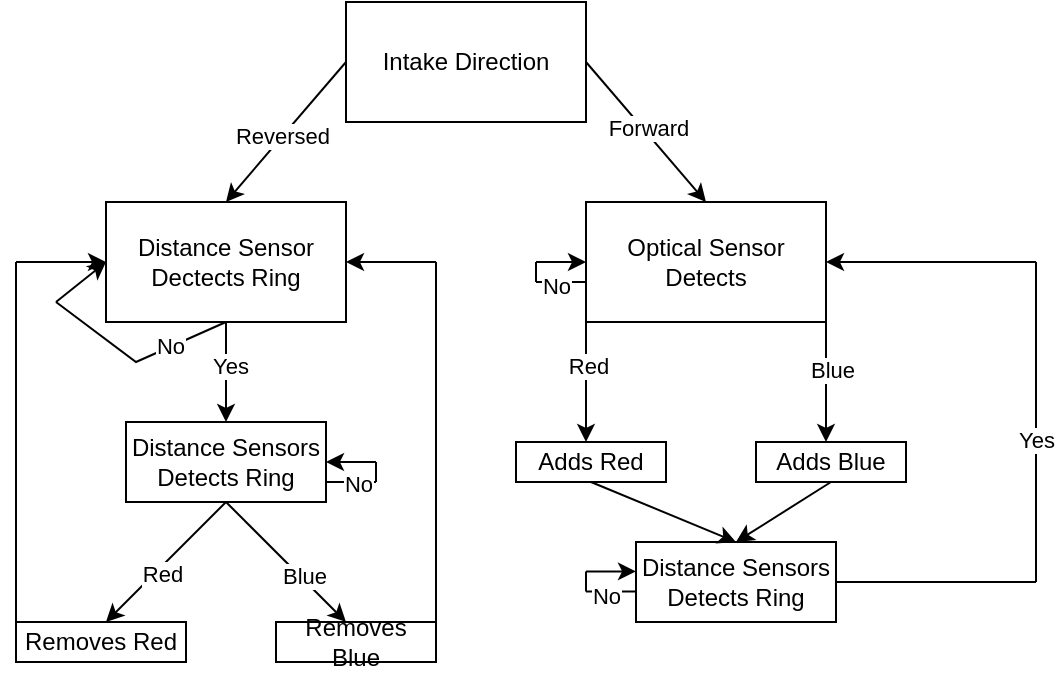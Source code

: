 <mxfile version="24.7.8">
  <diagram name="Page-1" id="D2GHbYCgjAUrTUtrcCe5">
    <mxGraphModel dx="1122" dy="694" grid="1" gridSize="10" guides="1" tooltips="1" connect="1" arrows="1" fold="1" page="1" pageScale="1" pageWidth="850" pageHeight="1100" math="0" shadow="0">
      <root>
        <mxCell id="0" />
        <mxCell id="1" parent="0" />
        <mxCell id="att3FbtHmocYUFxoqvQi-1" value="Intake Direction" style="rounded=0;whiteSpace=wrap;html=1;" vertex="1" parent="1">
          <mxGeometry x="365" y="80" width="120" height="60" as="geometry" />
        </mxCell>
        <mxCell id="att3FbtHmocYUFxoqvQi-2" value="Optical Sensor Detects" style="rounded=0;whiteSpace=wrap;html=1;" vertex="1" parent="1">
          <mxGeometry x="485" y="180" width="120" height="60" as="geometry" />
        </mxCell>
        <mxCell id="att3FbtHmocYUFxoqvQi-3" value="Distance Sensor Dectects Ring" style="rounded=0;whiteSpace=wrap;html=1;" vertex="1" parent="1">
          <mxGeometry x="245" y="180" width="120" height="60" as="geometry" />
        </mxCell>
        <mxCell id="att3FbtHmocYUFxoqvQi-4" value="" style="endArrow=classic;html=1;rounded=0;exitX=0;exitY=0.5;exitDx=0;exitDy=0;entryX=0.5;entryY=0;entryDx=0;entryDy=0;" edge="1" parent="1" source="att3FbtHmocYUFxoqvQi-1" target="att3FbtHmocYUFxoqvQi-3">
          <mxGeometry width="50" height="50" relative="1" as="geometry">
            <mxPoint x="400" y="340" as="sourcePoint" />
            <mxPoint x="450" y="290" as="targetPoint" />
          </mxGeometry>
        </mxCell>
        <mxCell id="att3FbtHmocYUFxoqvQi-5" value="Reversed" style="edgeLabel;html=1;align=center;verticalAlign=middle;resizable=0;points=[];" vertex="1" connectable="0" parent="att3FbtHmocYUFxoqvQi-4">
          <mxGeometry x="0.061" relative="1" as="geometry">
            <mxPoint as="offset" />
          </mxGeometry>
        </mxCell>
        <mxCell id="att3FbtHmocYUFxoqvQi-7" value="" style="endArrow=classic;html=1;rounded=0;exitX=1;exitY=0.5;exitDx=0;exitDy=0;entryX=0.5;entryY=0;entryDx=0;entryDy=0;" edge="1" parent="1" source="att3FbtHmocYUFxoqvQi-1" target="att3FbtHmocYUFxoqvQi-2">
          <mxGeometry width="50" height="50" relative="1" as="geometry">
            <mxPoint x="400" y="340" as="sourcePoint" />
            <mxPoint x="450" y="290" as="targetPoint" />
          </mxGeometry>
        </mxCell>
        <mxCell id="att3FbtHmocYUFxoqvQi-8" value="Forward" style="edgeLabel;html=1;align=center;verticalAlign=middle;resizable=0;points=[];" vertex="1" connectable="0" parent="att3FbtHmocYUFxoqvQi-7">
          <mxGeometry x="-0.035" y="3" relative="1" as="geometry">
            <mxPoint y="1" as="offset" />
          </mxGeometry>
        </mxCell>
        <mxCell id="att3FbtHmocYUFxoqvQi-9" value="" style="endArrow=classic;html=1;rounded=0;exitX=0;exitY=1;exitDx=0;exitDy=0;" edge="1" parent="1" source="att3FbtHmocYUFxoqvQi-2">
          <mxGeometry width="50" height="50" relative="1" as="geometry">
            <mxPoint x="490" y="460" as="sourcePoint" />
            <mxPoint x="485" y="300" as="targetPoint" />
          </mxGeometry>
        </mxCell>
        <mxCell id="att3FbtHmocYUFxoqvQi-27" value="Red" style="edgeLabel;html=1;align=center;verticalAlign=middle;resizable=0;points=[];" vertex="1" connectable="0" parent="att3FbtHmocYUFxoqvQi-9">
          <mxGeometry x="-0.267" y="1" relative="1" as="geometry">
            <mxPoint as="offset" />
          </mxGeometry>
        </mxCell>
        <mxCell id="att3FbtHmocYUFxoqvQi-10" value="Adds Red" style="rounded=0;whiteSpace=wrap;html=1;" vertex="1" parent="1">
          <mxGeometry x="450" y="300" width="75" height="20" as="geometry" />
        </mxCell>
        <mxCell id="att3FbtHmocYUFxoqvQi-11" value="" style="endArrow=classic;html=1;rounded=0;exitX=1;exitY=1;exitDx=0;exitDy=0;" edge="1" parent="1" source="att3FbtHmocYUFxoqvQi-2">
          <mxGeometry width="50" height="50" relative="1" as="geometry">
            <mxPoint x="690" y="280" as="sourcePoint" />
            <mxPoint x="605" y="300" as="targetPoint" />
          </mxGeometry>
        </mxCell>
        <mxCell id="att3FbtHmocYUFxoqvQi-26" value="Blue" style="edgeLabel;html=1;align=center;verticalAlign=middle;resizable=0;points=[];" vertex="1" connectable="0" parent="att3FbtHmocYUFxoqvQi-11">
          <mxGeometry x="-0.2" y="3" relative="1" as="geometry">
            <mxPoint as="offset" />
          </mxGeometry>
        </mxCell>
        <mxCell id="att3FbtHmocYUFxoqvQi-12" value="Adds Blue" style="rounded=0;whiteSpace=wrap;html=1;" vertex="1" parent="1">
          <mxGeometry x="570" y="300" width="75" height="20" as="geometry" />
        </mxCell>
        <mxCell id="att3FbtHmocYUFxoqvQi-13" value="Distance Sensors Detects Ring" style="rounded=0;whiteSpace=wrap;html=1;" vertex="1" parent="1">
          <mxGeometry x="510" y="350" width="100" height="40" as="geometry" />
        </mxCell>
        <mxCell id="att3FbtHmocYUFxoqvQi-14" value="" style="endArrow=classic;html=1;rounded=0;exitX=0.5;exitY=1;exitDx=0;exitDy=0;entryX=0.5;entryY=0;entryDx=0;entryDy=0;" edge="1" parent="1" source="att3FbtHmocYUFxoqvQi-10" target="att3FbtHmocYUFxoqvQi-13">
          <mxGeometry width="50" height="50" relative="1" as="geometry">
            <mxPoint x="330" y="450" as="sourcePoint" />
            <mxPoint x="380" y="400" as="targetPoint" />
          </mxGeometry>
        </mxCell>
        <mxCell id="att3FbtHmocYUFxoqvQi-15" value="" style="endArrow=classic;html=1;rounded=0;exitX=0.5;exitY=1;exitDx=0;exitDy=0;entryX=0.5;entryY=0;entryDx=0;entryDy=0;" edge="1" parent="1" source="att3FbtHmocYUFxoqvQi-12" target="att3FbtHmocYUFxoqvQi-13">
          <mxGeometry width="50" height="50" relative="1" as="geometry">
            <mxPoint x="340" y="460" as="sourcePoint" />
            <mxPoint x="390" y="410" as="targetPoint" />
          </mxGeometry>
        </mxCell>
        <mxCell id="att3FbtHmocYUFxoqvQi-17" value="" style="endArrow=none;html=1;rounded=0;exitX=1;exitY=0.5;exitDx=0;exitDy=0;" edge="1" parent="1" source="att3FbtHmocYUFxoqvQi-13">
          <mxGeometry width="50" height="50" relative="1" as="geometry">
            <mxPoint x="670" y="390" as="sourcePoint" />
            <mxPoint x="710" y="370" as="targetPoint" />
          </mxGeometry>
        </mxCell>
        <mxCell id="att3FbtHmocYUFxoqvQi-18" value="" style="endArrow=none;html=1;rounded=0;" edge="1" parent="1">
          <mxGeometry width="50" height="50" relative="1" as="geometry">
            <mxPoint x="710" y="370" as="sourcePoint" />
            <mxPoint x="710" y="210" as="targetPoint" />
          </mxGeometry>
        </mxCell>
        <mxCell id="att3FbtHmocYUFxoqvQi-32" value="Yes" style="edgeLabel;html=1;align=center;verticalAlign=middle;resizable=0;points=[];" vertex="1" connectable="0" parent="att3FbtHmocYUFxoqvQi-18">
          <mxGeometry x="-0.113" relative="1" as="geometry">
            <mxPoint as="offset" />
          </mxGeometry>
        </mxCell>
        <mxCell id="att3FbtHmocYUFxoqvQi-19" value="" style="endArrow=classic;html=1;rounded=0;entryX=1;entryY=0.5;entryDx=0;entryDy=0;" edge="1" parent="1" target="att3FbtHmocYUFxoqvQi-2">
          <mxGeometry width="50" height="50" relative="1" as="geometry">
            <mxPoint x="710" y="210" as="sourcePoint" />
            <mxPoint x="730" y="90" as="targetPoint" />
          </mxGeometry>
        </mxCell>
        <mxCell id="att3FbtHmocYUFxoqvQi-20" value="" style="endArrow=classic;html=1;rounded=0;exitX=0.5;exitY=1;exitDx=0;exitDy=0;" edge="1" parent="1" source="att3FbtHmocYUFxoqvQi-3">
          <mxGeometry width="50" height="50" relative="1" as="geometry">
            <mxPoint x="290" y="370" as="sourcePoint" />
            <mxPoint x="305" y="290" as="targetPoint" />
          </mxGeometry>
        </mxCell>
        <mxCell id="att3FbtHmocYUFxoqvQi-30" value="Yes" style="edgeLabel;html=1;align=center;verticalAlign=middle;resizable=0;points=[];" vertex="1" connectable="0" parent="att3FbtHmocYUFxoqvQi-20">
          <mxGeometry x="-0.12" y="2" relative="1" as="geometry">
            <mxPoint as="offset" />
          </mxGeometry>
        </mxCell>
        <mxCell id="att3FbtHmocYUFxoqvQi-21" value="Distance Sensors Detects Ring" style="rounded=0;whiteSpace=wrap;html=1;" vertex="1" parent="1">
          <mxGeometry x="255" y="290" width="100" height="40" as="geometry" />
        </mxCell>
        <mxCell id="att3FbtHmocYUFxoqvQi-22" value="" style="endArrow=classic;html=1;rounded=0;" edge="1" parent="1">
          <mxGeometry width="50" height="50" relative="1" as="geometry">
            <mxPoint x="305" y="330" as="sourcePoint" />
            <mxPoint x="245" y="390" as="targetPoint" />
          </mxGeometry>
        </mxCell>
        <mxCell id="att3FbtHmocYUFxoqvQi-29" value="Red" style="edgeLabel;html=1;align=center;verticalAlign=middle;resizable=0;points=[];" vertex="1" connectable="0" parent="att3FbtHmocYUFxoqvQi-22">
          <mxGeometry x="0.133" y="3" relative="1" as="geometry">
            <mxPoint as="offset" />
          </mxGeometry>
        </mxCell>
        <mxCell id="att3FbtHmocYUFxoqvQi-23" value="Removes Red" style="rounded=0;whiteSpace=wrap;html=1;" vertex="1" parent="1">
          <mxGeometry x="200" y="390" width="85" height="20" as="geometry" />
        </mxCell>
        <mxCell id="att3FbtHmocYUFxoqvQi-24" value="" style="endArrow=classic;html=1;rounded=0;exitX=0.5;exitY=1;exitDx=0;exitDy=0;" edge="1" parent="1" source="att3FbtHmocYUFxoqvQi-21">
          <mxGeometry width="50" height="50" relative="1" as="geometry">
            <mxPoint x="365" y="330" as="sourcePoint" />
            <mxPoint x="365" y="390" as="targetPoint" />
          </mxGeometry>
        </mxCell>
        <mxCell id="att3FbtHmocYUFxoqvQi-28" value="Blue" style="edgeLabel;html=1;align=center;verticalAlign=middle;resizable=0;points=[];" vertex="1" connectable="0" parent="att3FbtHmocYUFxoqvQi-24">
          <mxGeometry x="0.233" y="1" relative="1" as="geometry">
            <mxPoint x="1" as="offset" />
          </mxGeometry>
        </mxCell>
        <mxCell id="att3FbtHmocYUFxoqvQi-25" value="Removes Blue" style="rounded=0;whiteSpace=wrap;html=1;" vertex="1" parent="1">
          <mxGeometry x="330" y="390" width="80" height="20" as="geometry" />
        </mxCell>
        <mxCell id="att3FbtHmocYUFxoqvQi-38" value="" style="endArrow=none;html=1;rounded=0;" edge="1" parent="1">
          <mxGeometry width="50" height="50" relative="1" as="geometry">
            <mxPoint x="200" y="390" as="sourcePoint" />
            <mxPoint x="200" y="210" as="targetPoint" />
          </mxGeometry>
        </mxCell>
        <mxCell id="att3FbtHmocYUFxoqvQi-39" value="" style="endArrow=classic;html=1;rounded=0;entryX=0;entryY=0.5;entryDx=0;entryDy=0;" edge="1" parent="1" target="att3FbtHmocYUFxoqvQi-3">
          <mxGeometry width="50" height="50" relative="1" as="geometry">
            <mxPoint x="200" y="210" as="sourcePoint" />
            <mxPoint x="190" y="120" as="targetPoint" />
          </mxGeometry>
        </mxCell>
        <mxCell id="att3FbtHmocYUFxoqvQi-41" value="" style="endArrow=classic;html=1;rounded=0;entryX=1;entryY=0.5;entryDx=0;entryDy=0;" edge="1" parent="1" target="att3FbtHmocYUFxoqvQi-3">
          <mxGeometry width="50" height="50" relative="1" as="geometry">
            <mxPoint x="410" y="210" as="sourcePoint" />
            <mxPoint x="380" y="200" as="targetPoint" />
          </mxGeometry>
        </mxCell>
        <mxCell id="att3FbtHmocYUFxoqvQi-42" value="" style="endArrow=none;html=1;rounded=0;exitX=1;exitY=0;exitDx=0;exitDy=0;" edge="1" parent="1" source="att3FbtHmocYUFxoqvQi-25">
          <mxGeometry width="50" height="50" relative="1" as="geometry">
            <mxPoint x="400" y="330" as="sourcePoint" />
            <mxPoint x="410" y="210" as="targetPoint" />
          </mxGeometry>
        </mxCell>
        <mxCell id="att3FbtHmocYUFxoqvQi-43" value="" style="endArrow=none;html=1;rounded=0;entryX=0.5;entryY=1;entryDx=0;entryDy=0;" edge="1" parent="1" target="att3FbtHmocYUFxoqvQi-3">
          <mxGeometry width="50" height="50" relative="1" as="geometry">
            <mxPoint x="220" y="230" as="sourcePoint" />
            <mxPoint x="290" y="250" as="targetPoint" />
            <Array as="points">
              <mxPoint x="260" y="260" />
            </Array>
          </mxGeometry>
        </mxCell>
        <mxCell id="att3FbtHmocYUFxoqvQi-44" value="No" style="edgeLabel;html=1;align=center;verticalAlign=middle;resizable=0;points=[];" vertex="1" connectable="0" parent="att3FbtHmocYUFxoqvQi-43">
          <mxGeometry x="0.379" y="1" relative="1" as="geometry">
            <mxPoint as="offset" />
          </mxGeometry>
        </mxCell>
        <mxCell id="att3FbtHmocYUFxoqvQi-45" value="" style="endArrow=classic;html=1;rounded=0;entryX=0;entryY=0.5;entryDx=0;entryDy=0;" edge="1" parent="1" target="att3FbtHmocYUFxoqvQi-3">
          <mxGeometry width="50" height="50" relative="1" as="geometry">
            <mxPoint x="220" y="230" as="sourcePoint" />
            <mxPoint x="180" y="240" as="targetPoint" />
          </mxGeometry>
        </mxCell>
        <mxCell id="att3FbtHmocYUFxoqvQi-46" value="" style="endArrow=none;html=1;rounded=0;exitX=1;exitY=0.75;exitDx=0;exitDy=0;" edge="1" parent="1" source="att3FbtHmocYUFxoqvQi-21">
          <mxGeometry width="50" height="50" relative="1" as="geometry">
            <mxPoint x="370" y="320" as="sourcePoint" />
            <mxPoint x="380" y="320" as="targetPoint" />
          </mxGeometry>
        </mxCell>
        <mxCell id="att3FbtHmocYUFxoqvQi-49" value="No" style="edgeLabel;html=1;align=center;verticalAlign=middle;resizable=0;points=[];" vertex="1" connectable="0" parent="att3FbtHmocYUFxoqvQi-46">
          <mxGeometry x="0.276" y="-1" relative="1" as="geometry">
            <mxPoint as="offset" />
          </mxGeometry>
        </mxCell>
        <mxCell id="att3FbtHmocYUFxoqvQi-47" value="" style="endArrow=none;html=1;rounded=0;" edge="1" parent="1">
          <mxGeometry width="50" height="50" relative="1" as="geometry">
            <mxPoint x="380" y="320" as="sourcePoint" />
            <mxPoint x="380" y="310" as="targetPoint" />
          </mxGeometry>
        </mxCell>
        <mxCell id="att3FbtHmocYUFxoqvQi-48" value="" style="endArrow=classic;html=1;rounded=0;entryX=1;entryY=0.5;entryDx=0;entryDy=0;" edge="1" parent="1" target="att3FbtHmocYUFxoqvQi-21">
          <mxGeometry width="50" height="50" relative="1" as="geometry">
            <mxPoint x="380" y="310" as="sourcePoint" />
            <mxPoint x="430" y="300" as="targetPoint" />
          </mxGeometry>
        </mxCell>
        <mxCell id="att3FbtHmocYUFxoqvQi-51" value="" style="endArrow=none;html=1;rounded=0;exitX=1;exitY=0.75;exitDx=0;exitDy=0;" edge="1" parent="1">
          <mxGeometry width="50" height="50" relative="1" as="geometry">
            <mxPoint x="460" y="220" as="sourcePoint" />
            <mxPoint x="485" y="220" as="targetPoint" />
          </mxGeometry>
        </mxCell>
        <mxCell id="att3FbtHmocYUFxoqvQi-54" value="No" style="edgeLabel;html=1;align=center;verticalAlign=middle;resizable=0;points=[];" vertex="1" connectable="0" parent="att3FbtHmocYUFxoqvQi-51">
          <mxGeometry x="-0.373" y="-2" relative="1" as="geometry">
            <mxPoint x="2" as="offset" />
          </mxGeometry>
        </mxCell>
        <mxCell id="att3FbtHmocYUFxoqvQi-52" value="" style="endArrow=none;html=1;rounded=0;" edge="1" parent="1">
          <mxGeometry width="50" height="50" relative="1" as="geometry">
            <mxPoint x="460" y="220" as="sourcePoint" />
            <mxPoint x="460" y="210" as="targetPoint" />
          </mxGeometry>
        </mxCell>
        <mxCell id="att3FbtHmocYUFxoqvQi-53" value="" style="endArrow=classic;html=1;rounded=0;" edge="1" parent="1" target="att3FbtHmocYUFxoqvQi-2">
          <mxGeometry width="50" height="50" relative="1" as="geometry">
            <mxPoint x="460" y="210" as="sourcePoint" />
            <mxPoint x="480" y="190" as="targetPoint" />
          </mxGeometry>
        </mxCell>
        <mxCell id="att3FbtHmocYUFxoqvQi-63" value="" style="endArrow=none;html=1;rounded=0;exitX=1;exitY=0.75;exitDx=0;exitDy=0;" edge="1" parent="1">
          <mxGeometry width="50" height="50" relative="1" as="geometry">
            <mxPoint x="485" y="374.69" as="sourcePoint" />
            <mxPoint x="510" y="374.69" as="targetPoint" />
          </mxGeometry>
        </mxCell>
        <mxCell id="att3FbtHmocYUFxoqvQi-64" value="No" style="edgeLabel;html=1;align=center;verticalAlign=middle;resizable=0;points=[];" vertex="1" connectable="0" parent="att3FbtHmocYUFxoqvQi-63">
          <mxGeometry x="-0.373" y="-2" relative="1" as="geometry">
            <mxPoint x="2" as="offset" />
          </mxGeometry>
        </mxCell>
        <mxCell id="att3FbtHmocYUFxoqvQi-65" value="" style="endArrow=none;html=1;rounded=0;" edge="1" parent="1">
          <mxGeometry width="50" height="50" relative="1" as="geometry">
            <mxPoint x="485" y="374.69" as="sourcePoint" />
            <mxPoint x="485" y="364.69" as="targetPoint" />
          </mxGeometry>
        </mxCell>
        <mxCell id="att3FbtHmocYUFxoqvQi-66" value="" style="endArrow=classic;html=1;rounded=0;" edge="1" parent="1">
          <mxGeometry width="50" height="50" relative="1" as="geometry">
            <mxPoint x="485" y="364.69" as="sourcePoint" />
            <mxPoint x="510" y="364.69" as="targetPoint" />
          </mxGeometry>
        </mxCell>
      </root>
    </mxGraphModel>
  </diagram>
</mxfile>
